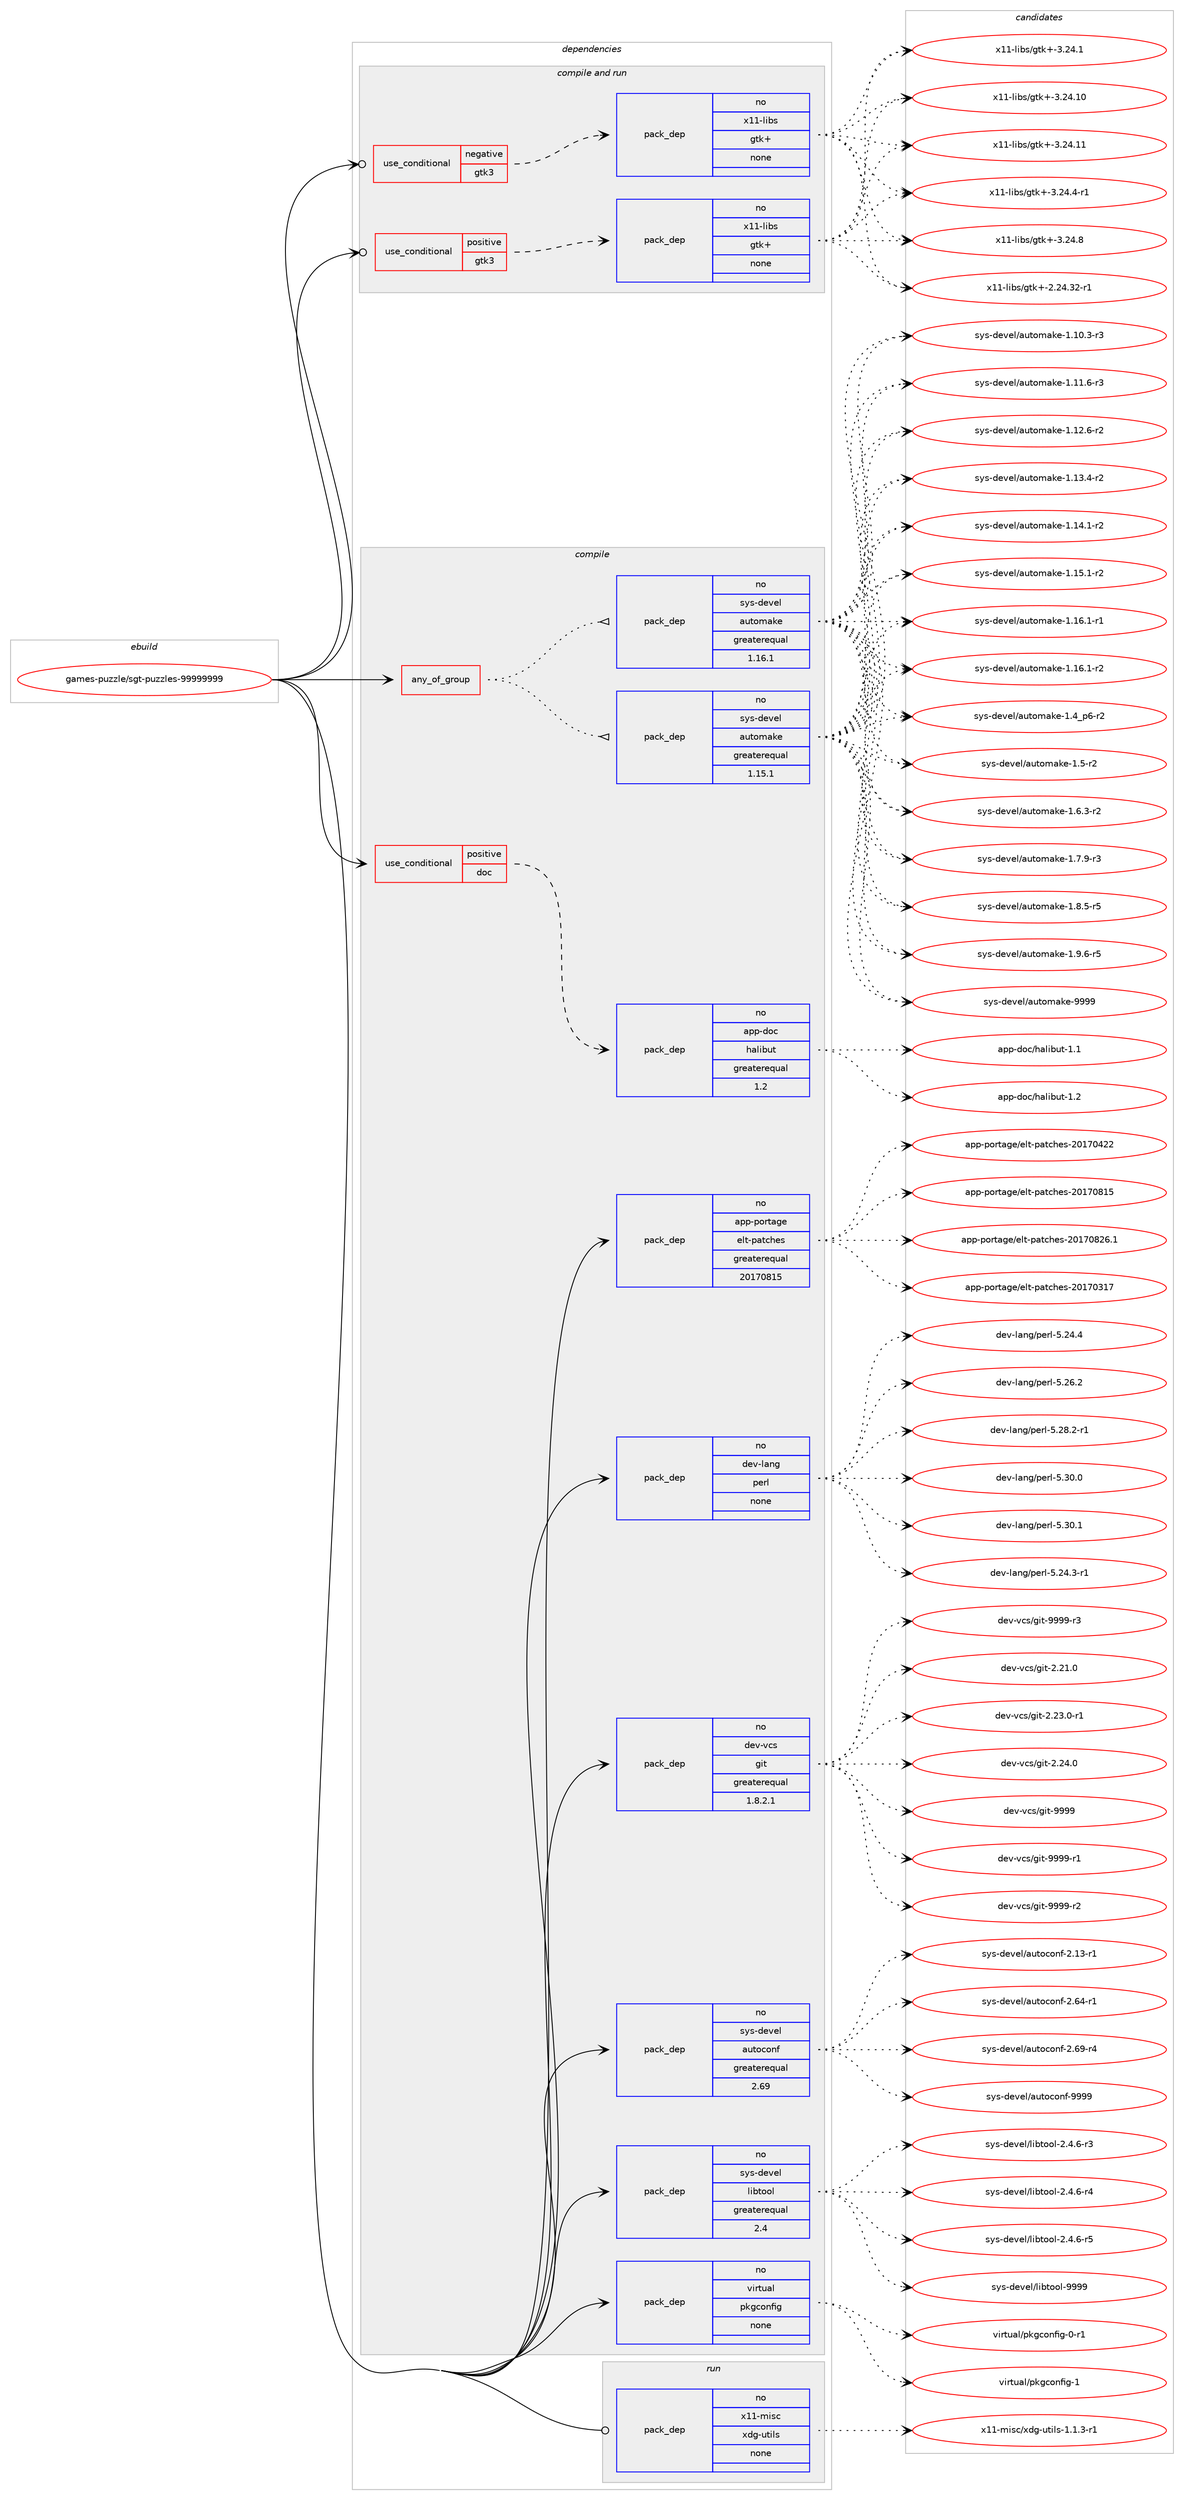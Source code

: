 digraph prolog {

# *************
# Graph options
# *************

newrank=true;
concentrate=true;
compound=true;
graph [rankdir=LR,fontname=Helvetica,fontsize=10,ranksep=1.5];#, ranksep=2.5, nodesep=0.2];
edge  [arrowhead=vee];
node  [fontname=Helvetica,fontsize=10];

# **********
# The ebuild
# **********

subgraph cluster_leftcol {
color=gray;
rank=same;
label=<<i>ebuild</i>>;
id [label="games-puzzle/sgt-puzzles-99999999", color=red, width=4, href="../games-puzzle/sgt-puzzles-99999999.svg"];
}

# ****************
# The dependencies
# ****************

subgraph cluster_midcol {
color=gray;
label=<<i>dependencies</i>>;
subgraph cluster_compile {
fillcolor="#eeeeee";
style=filled;
label=<<i>compile</i>>;
subgraph any12117 {
dependency741877 [label=<<TABLE BORDER="0" CELLBORDER="1" CELLSPACING="0" CELLPADDING="4"><TR><TD CELLPADDING="10">any_of_group</TD></TR></TABLE>>, shape=none, color=red];subgraph pack544358 {
dependency741878 [label=<<TABLE BORDER="0" CELLBORDER="1" CELLSPACING="0" CELLPADDING="4" WIDTH="220"><TR><TD ROWSPAN="6" CELLPADDING="30">pack_dep</TD></TR><TR><TD WIDTH="110">no</TD></TR><TR><TD>sys-devel</TD></TR><TR><TD>automake</TD></TR><TR><TD>greaterequal</TD></TR><TR><TD>1.16.1</TD></TR></TABLE>>, shape=none, color=blue];
}
dependency741877:e -> dependency741878:w [weight=20,style="dotted",arrowhead="oinv"];
subgraph pack544359 {
dependency741879 [label=<<TABLE BORDER="0" CELLBORDER="1" CELLSPACING="0" CELLPADDING="4" WIDTH="220"><TR><TD ROWSPAN="6" CELLPADDING="30">pack_dep</TD></TR><TR><TD WIDTH="110">no</TD></TR><TR><TD>sys-devel</TD></TR><TR><TD>automake</TD></TR><TR><TD>greaterequal</TD></TR><TR><TD>1.15.1</TD></TR></TABLE>>, shape=none, color=blue];
}
dependency741877:e -> dependency741879:w [weight=20,style="dotted",arrowhead="oinv"];
}
id:e -> dependency741877:w [weight=20,style="solid",arrowhead="vee"];
subgraph cond185023 {
dependency741880 [label=<<TABLE BORDER="0" CELLBORDER="1" CELLSPACING="0" CELLPADDING="4"><TR><TD ROWSPAN="3" CELLPADDING="10">use_conditional</TD></TR><TR><TD>positive</TD></TR><TR><TD>doc</TD></TR></TABLE>>, shape=none, color=red];
subgraph pack544360 {
dependency741881 [label=<<TABLE BORDER="0" CELLBORDER="1" CELLSPACING="0" CELLPADDING="4" WIDTH="220"><TR><TD ROWSPAN="6" CELLPADDING="30">pack_dep</TD></TR><TR><TD WIDTH="110">no</TD></TR><TR><TD>app-doc</TD></TR><TR><TD>halibut</TD></TR><TR><TD>greaterequal</TD></TR><TR><TD>1.2</TD></TR></TABLE>>, shape=none, color=blue];
}
dependency741880:e -> dependency741881:w [weight=20,style="dashed",arrowhead="vee"];
}
id:e -> dependency741880:w [weight=20,style="solid",arrowhead="vee"];
subgraph pack544361 {
dependency741882 [label=<<TABLE BORDER="0" CELLBORDER="1" CELLSPACING="0" CELLPADDING="4" WIDTH="220"><TR><TD ROWSPAN="6" CELLPADDING="30">pack_dep</TD></TR><TR><TD WIDTH="110">no</TD></TR><TR><TD>app-portage</TD></TR><TR><TD>elt-patches</TD></TR><TR><TD>greaterequal</TD></TR><TR><TD>20170815</TD></TR></TABLE>>, shape=none, color=blue];
}
id:e -> dependency741882:w [weight=20,style="solid",arrowhead="vee"];
subgraph pack544362 {
dependency741883 [label=<<TABLE BORDER="0" CELLBORDER="1" CELLSPACING="0" CELLPADDING="4" WIDTH="220"><TR><TD ROWSPAN="6" CELLPADDING="30">pack_dep</TD></TR><TR><TD WIDTH="110">no</TD></TR><TR><TD>dev-lang</TD></TR><TR><TD>perl</TD></TR><TR><TD>none</TD></TR><TR><TD></TD></TR></TABLE>>, shape=none, color=blue];
}
id:e -> dependency741883:w [weight=20,style="solid",arrowhead="vee"];
subgraph pack544363 {
dependency741884 [label=<<TABLE BORDER="0" CELLBORDER="1" CELLSPACING="0" CELLPADDING="4" WIDTH="220"><TR><TD ROWSPAN="6" CELLPADDING="30">pack_dep</TD></TR><TR><TD WIDTH="110">no</TD></TR><TR><TD>dev-vcs</TD></TR><TR><TD>git</TD></TR><TR><TD>greaterequal</TD></TR><TR><TD>1.8.2.1</TD></TR></TABLE>>, shape=none, color=blue];
}
id:e -> dependency741884:w [weight=20,style="solid",arrowhead="vee"];
subgraph pack544364 {
dependency741885 [label=<<TABLE BORDER="0" CELLBORDER="1" CELLSPACING="0" CELLPADDING="4" WIDTH="220"><TR><TD ROWSPAN="6" CELLPADDING="30">pack_dep</TD></TR><TR><TD WIDTH="110">no</TD></TR><TR><TD>sys-devel</TD></TR><TR><TD>autoconf</TD></TR><TR><TD>greaterequal</TD></TR><TR><TD>2.69</TD></TR></TABLE>>, shape=none, color=blue];
}
id:e -> dependency741885:w [weight=20,style="solid",arrowhead="vee"];
subgraph pack544365 {
dependency741886 [label=<<TABLE BORDER="0" CELLBORDER="1" CELLSPACING="0" CELLPADDING="4" WIDTH="220"><TR><TD ROWSPAN="6" CELLPADDING="30">pack_dep</TD></TR><TR><TD WIDTH="110">no</TD></TR><TR><TD>sys-devel</TD></TR><TR><TD>libtool</TD></TR><TR><TD>greaterequal</TD></TR><TR><TD>2.4</TD></TR></TABLE>>, shape=none, color=blue];
}
id:e -> dependency741886:w [weight=20,style="solid",arrowhead="vee"];
subgraph pack544366 {
dependency741887 [label=<<TABLE BORDER="0" CELLBORDER="1" CELLSPACING="0" CELLPADDING="4" WIDTH="220"><TR><TD ROWSPAN="6" CELLPADDING="30">pack_dep</TD></TR><TR><TD WIDTH="110">no</TD></TR><TR><TD>virtual</TD></TR><TR><TD>pkgconfig</TD></TR><TR><TD>none</TD></TR><TR><TD></TD></TR></TABLE>>, shape=none, color=blue];
}
id:e -> dependency741887:w [weight=20,style="solid",arrowhead="vee"];
}
subgraph cluster_compileandrun {
fillcolor="#eeeeee";
style=filled;
label=<<i>compile and run</i>>;
subgraph cond185024 {
dependency741888 [label=<<TABLE BORDER="0" CELLBORDER="1" CELLSPACING="0" CELLPADDING="4"><TR><TD ROWSPAN="3" CELLPADDING="10">use_conditional</TD></TR><TR><TD>negative</TD></TR><TR><TD>gtk3</TD></TR></TABLE>>, shape=none, color=red];
subgraph pack544367 {
dependency741889 [label=<<TABLE BORDER="0" CELLBORDER="1" CELLSPACING="0" CELLPADDING="4" WIDTH="220"><TR><TD ROWSPAN="6" CELLPADDING="30">pack_dep</TD></TR><TR><TD WIDTH="110">no</TD></TR><TR><TD>x11-libs</TD></TR><TR><TD>gtk+</TD></TR><TR><TD>none</TD></TR><TR><TD></TD></TR></TABLE>>, shape=none, color=blue];
}
dependency741888:e -> dependency741889:w [weight=20,style="dashed",arrowhead="vee"];
}
id:e -> dependency741888:w [weight=20,style="solid",arrowhead="odotvee"];
subgraph cond185025 {
dependency741890 [label=<<TABLE BORDER="0" CELLBORDER="1" CELLSPACING="0" CELLPADDING="4"><TR><TD ROWSPAN="3" CELLPADDING="10">use_conditional</TD></TR><TR><TD>positive</TD></TR><TR><TD>gtk3</TD></TR></TABLE>>, shape=none, color=red];
subgraph pack544368 {
dependency741891 [label=<<TABLE BORDER="0" CELLBORDER="1" CELLSPACING="0" CELLPADDING="4" WIDTH="220"><TR><TD ROWSPAN="6" CELLPADDING="30">pack_dep</TD></TR><TR><TD WIDTH="110">no</TD></TR><TR><TD>x11-libs</TD></TR><TR><TD>gtk+</TD></TR><TR><TD>none</TD></TR><TR><TD></TD></TR></TABLE>>, shape=none, color=blue];
}
dependency741890:e -> dependency741891:w [weight=20,style="dashed",arrowhead="vee"];
}
id:e -> dependency741890:w [weight=20,style="solid",arrowhead="odotvee"];
}
subgraph cluster_run {
fillcolor="#eeeeee";
style=filled;
label=<<i>run</i>>;
subgraph pack544369 {
dependency741892 [label=<<TABLE BORDER="0" CELLBORDER="1" CELLSPACING="0" CELLPADDING="4" WIDTH="220"><TR><TD ROWSPAN="6" CELLPADDING="30">pack_dep</TD></TR><TR><TD WIDTH="110">no</TD></TR><TR><TD>x11-misc</TD></TR><TR><TD>xdg-utils</TD></TR><TR><TD>none</TD></TR><TR><TD></TD></TR></TABLE>>, shape=none, color=blue];
}
id:e -> dependency741892:w [weight=20,style="solid",arrowhead="odot"];
}
}

# **************
# The candidates
# **************

subgraph cluster_choices {
rank=same;
color=gray;
label=<<i>candidates</i>>;

subgraph choice544358 {
color=black;
nodesep=1;
choice11512111545100101118101108479711711611110997107101454946494846514511451 [label="sys-devel/automake-1.10.3-r3", color=red, width=4,href="../sys-devel/automake-1.10.3-r3.svg"];
choice11512111545100101118101108479711711611110997107101454946494946544511451 [label="sys-devel/automake-1.11.6-r3", color=red, width=4,href="../sys-devel/automake-1.11.6-r3.svg"];
choice11512111545100101118101108479711711611110997107101454946495046544511450 [label="sys-devel/automake-1.12.6-r2", color=red, width=4,href="../sys-devel/automake-1.12.6-r2.svg"];
choice11512111545100101118101108479711711611110997107101454946495146524511450 [label="sys-devel/automake-1.13.4-r2", color=red, width=4,href="../sys-devel/automake-1.13.4-r2.svg"];
choice11512111545100101118101108479711711611110997107101454946495246494511450 [label="sys-devel/automake-1.14.1-r2", color=red, width=4,href="../sys-devel/automake-1.14.1-r2.svg"];
choice11512111545100101118101108479711711611110997107101454946495346494511450 [label="sys-devel/automake-1.15.1-r2", color=red, width=4,href="../sys-devel/automake-1.15.1-r2.svg"];
choice11512111545100101118101108479711711611110997107101454946495446494511449 [label="sys-devel/automake-1.16.1-r1", color=red, width=4,href="../sys-devel/automake-1.16.1-r1.svg"];
choice11512111545100101118101108479711711611110997107101454946495446494511450 [label="sys-devel/automake-1.16.1-r2", color=red, width=4,href="../sys-devel/automake-1.16.1-r2.svg"];
choice115121115451001011181011084797117116111109971071014549465295112544511450 [label="sys-devel/automake-1.4_p6-r2", color=red, width=4,href="../sys-devel/automake-1.4_p6-r2.svg"];
choice11512111545100101118101108479711711611110997107101454946534511450 [label="sys-devel/automake-1.5-r2", color=red, width=4,href="../sys-devel/automake-1.5-r2.svg"];
choice115121115451001011181011084797117116111109971071014549465446514511450 [label="sys-devel/automake-1.6.3-r2", color=red, width=4,href="../sys-devel/automake-1.6.3-r2.svg"];
choice115121115451001011181011084797117116111109971071014549465546574511451 [label="sys-devel/automake-1.7.9-r3", color=red, width=4,href="../sys-devel/automake-1.7.9-r3.svg"];
choice115121115451001011181011084797117116111109971071014549465646534511453 [label="sys-devel/automake-1.8.5-r5", color=red, width=4,href="../sys-devel/automake-1.8.5-r5.svg"];
choice115121115451001011181011084797117116111109971071014549465746544511453 [label="sys-devel/automake-1.9.6-r5", color=red, width=4,href="../sys-devel/automake-1.9.6-r5.svg"];
choice115121115451001011181011084797117116111109971071014557575757 [label="sys-devel/automake-9999", color=red, width=4,href="../sys-devel/automake-9999.svg"];
dependency741878:e -> choice11512111545100101118101108479711711611110997107101454946494846514511451:w [style=dotted,weight="100"];
dependency741878:e -> choice11512111545100101118101108479711711611110997107101454946494946544511451:w [style=dotted,weight="100"];
dependency741878:e -> choice11512111545100101118101108479711711611110997107101454946495046544511450:w [style=dotted,weight="100"];
dependency741878:e -> choice11512111545100101118101108479711711611110997107101454946495146524511450:w [style=dotted,weight="100"];
dependency741878:e -> choice11512111545100101118101108479711711611110997107101454946495246494511450:w [style=dotted,weight="100"];
dependency741878:e -> choice11512111545100101118101108479711711611110997107101454946495346494511450:w [style=dotted,weight="100"];
dependency741878:e -> choice11512111545100101118101108479711711611110997107101454946495446494511449:w [style=dotted,weight="100"];
dependency741878:e -> choice11512111545100101118101108479711711611110997107101454946495446494511450:w [style=dotted,weight="100"];
dependency741878:e -> choice115121115451001011181011084797117116111109971071014549465295112544511450:w [style=dotted,weight="100"];
dependency741878:e -> choice11512111545100101118101108479711711611110997107101454946534511450:w [style=dotted,weight="100"];
dependency741878:e -> choice115121115451001011181011084797117116111109971071014549465446514511450:w [style=dotted,weight="100"];
dependency741878:e -> choice115121115451001011181011084797117116111109971071014549465546574511451:w [style=dotted,weight="100"];
dependency741878:e -> choice115121115451001011181011084797117116111109971071014549465646534511453:w [style=dotted,weight="100"];
dependency741878:e -> choice115121115451001011181011084797117116111109971071014549465746544511453:w [style=dotted,weight="100"];
dependency741878:e -> choice115121115451001011181011084797117116111109971071014557575757:w [style=dotted,weight="100"];
}
subgraph choice544359 {
color=black;
nodesep=1;
choice11512111545100101118101108479711711611110997107101454946494846514511451 [label="sys-devel/automake-1.10.3-r3", color=red, width=4,href="../sys-devel/automake-1.10.3-r3.svg"];
choice11512111545100101118101108479711711611110997107101454946494946544511451 [label="sys-devel/automake-1.11.6-r3", color=red, width=4,href="../sys-devel/automake-1.11.6-r3.svg"];
choice11512111545100101118101108479711711611110997107101454946495046544511450 [label="sys-devel/automake-1.12.6-r2", color=red, width=4,href="../sys-devel/automake-1.12.6-r2.svg"];
choice11512111545100101118101108479711711611110997107101454946495146524511450 [label="sys-devel/automake-1.13.4-r2", color=red, width=4,href="../sys-devel/automake-1.13.4-r2.svg"];
choice11512111545100101118101108479711711611110997107101454946495246494511450 [label="sys-devel/automake-1.14.1-r2", color=red, width=4,href="../sys-devel/automake-1.14.1-r2.svg"];
choice11512111545100101118101108479711711611110997107101454946495346494511450 [label="sys-devel/automake-1.15.1-r2", color=red, width=4,href="../sys-devel/automake-1.15.1-r2.svg"];
choice11512111545100101118101108479711711611110997107101454946495446494511449 [label="sys-devel/automake-1.16.1-r1", color=red, width=4,href="../sys-devel/automake-1.16.1-r1.svg"];
choice11512111545100101118101108479711711611110997107101454946495446494511450 [label="sys-devel/automake-1.16.1-r2", color=red, width=4,href="../sys-devel/automake-1.16.1-r2.svg"];
choice115121115451001011181011084797117116111109971071014549465295112544511450 [label="sys-devel/automake-1.4_p6-r2", color=red, width=4,href="../sys-devel/automake-1.4_p6-r2.svg"];
choice11512111545100101118101108479711711611110997107101454946534511450 [label="sys-devel/automake-1.5-r2", color=red, width=4,href="../sys-devel/automake-1.5-r2.svg"];
choice115121115451001011181011084797117116111109971071014549465446514511450 [label="sys-devel/automake-1.6.3-r2", color=red, width=4,href="../sys-devel/automake-1.6.3-r2.svg"];
choice115121115451001011181011084797117116111109971071014549465546574511451 [label="sys-devel/automake-1.7.9-r3", color=red, width=4,href="../sys-devel/automake-1.7.9-r3.svg"];
choice115121115451001011181011084797117116111109971071014549465646534511453 [label="sys-devel/automake-1.8.5-r5", color=red, width=4,href="../sys-devel/automake-1.8.5-r5.svg"];
choice115121115451001011181011084797117116111109971071014549465746544511453 [label="sys-devel/automake-1.9.6-r5", color=red, width=4,href="../sys-devel/automake-1.9.6-r5.svg"];
choice115121115451001011181011084797117116111109971071014557575757 [label="sys-devel/automake-9999", color=red, width=4,href="../sys-devel/automake-9999.svg"];
dependency741879:e -> choice11512111545100101118101108479711711611110997107101454946494846514511451:w [style=dotted,weight="100"];
dependency741879:e -> choice11512111545100101118101108479711711611110997107101454946494946544511451:w [style=dotted,weight="100"];
dependency741879:e -> choice11512111545100101118101108479711711611110997107101454946495046544511450:w [style=dotted,weight="100"];
dependency741879:e -> choice11512111545100101118101108479711711611110997107101454946495146524511450:w [style=dotted,weight="100"];
dependency741879:e -> choice11512111545100101118101108479711711611110997107101454946495246494511450:w [style=dotted,weight="100"];
dependency741879:e -> choice11512111545100101118101108479711711611110997107101454946495346494511450:w [style=dotted,weight="100"];
dependency741879:e -> choice11512111545100101118101108479711711611110997107101454946495446494511449:w [style=dotted,weight="100"];
dependency741879:e -> choice11512111545100101118101108479711711611110997107101454946495446494511450:w [style=dotted,weight="100"];
dependency741879:e -> choice115121115451001011181011084797117116111109971071014549465295112544511450:w [style=dotted,weight="100"];
dependency741879:e -> choice11512111545100101118101108479711711611110997107101454946534511450:w [style=dotted,weight="100"];
dependency741879:e -> choice115121115451001011181011084797117116111109971071014549465446514511450:w [style=dotted,weight="100"];
dependency741879:e -> choice115121115451001011181011084797117116111109971071014549465546574511451:w [style=dotted,weight="100"];
dependency741879:e -> choice115121115451001011181011084797117116111109971071014549465646534511453:w [style=dotted,weight="100"];
dependency741879:e -> choice115121115451001011181011084797117116111109971071014549465746544511453:w [style=dotted,weight="100"];
dependency741879:e -> choice115121115451001011181011084797117116111109971071014557575757:w [style=dotted,weight="100"];
}
subgraph choice544360 {
color=black;
nodesep=1;
choice97112112451001119947104971081059811711645494649 [label="app-doc/halibut-1.1", color=red, width=4,href="../app-doc/halibut-1.1.svg"];
choice97112112451001119947104971081059811711645494650 [label="app-doc/halibut-1.2", color=red, width=4,href="../app-doc/halibut-1.2.svg"];
dependency741881:e -> choice97112112451001119947104971081059811711645494649:w [style=dotted,weight="100"];
dependency741881:e -> choice97112112451001119947104971081059811711645494650:w [style=dotted,weight="100"];
}
subgraph choice544361 {
color=black;
nodesep=1;
choice97112112451121111141169710310147101108116451129711699104101115455048495548514955 [label="app-portage/elt-patches-20170317", color=red, width=4,href="../app-portage/elt-patches-20170317.svg"];
choice97112112451121111141169710310147101108116451129711699104101115455048495548525050 [label="app-portage/elt-patches-20170422", color=red, width=4,href="../app-portage/elt-patches-20170422.svg"];
choice97112112451121111141169710310147101108116451129711699104101115455048495548564953 [label="app-portage/elt-patches-20170815", color=red, width=4,href="../app-portage/elt-patches-20170815.svg"];
choice971121124511211111411697103101471011081164511297116991041011154550484955485650544649 [label="app-portage/elt-patches-20170826.1", color=red, width=4,href="../app-portage/elt-patches-20170826.1.svg"];
dependency741882:e -> choice97112112451121111141169710310147101108116451129711699104101115455048495548514955:w [style=dotted,weight="100"];
dependency741882:e -> choice97112112451121111141169710310147101108116451129711699104101115455048495548525050:w [style=dotted,weight="100"];
dependency741882:e -> choice97112112451121111141169710310147101108116451129711699104101115455048495548564953:w [style=dotted,weight="100"];
dependency741882:e -> choice971121124511211111411697103101471011081164511297116991041011154550484955485650544649:w [style=dotted,weight="100"];
}
subgraph choice544362 {
color=black;
nodesep=1;
choice100101118451089711010347112101114108455346505246514511449 [label="dev-lang/perl-5.24.3-r1", color=red, width=4,href="../dev-lang/perl-5.24.3-r1.svg"];
choice10010111845108971101034711210111410845534650524652 [label="dev-lang/perl-5.24.4", color=red, width=4,href="../dev-lang/perl-5.24.4.svg"];
choice10010111845108971101034711210111410845534650544650 [label="dev-lang/perl-5.26.2", color=red, width=4,href="../dev-lang/perl-5.26.2.svg"];
choice100101118451089711010347112101114108455346505646504511449 [label="dev-lang/perl-5.28.2-r1", color=red, width=4,href="../dev-lang/perl-5.28.2-r1.svg"];
choice10010111845108971101034711210111410845534651484648 [label="dev-lang/perl-5.30.0", color=red, width=4,href="../dev-lang/perl-5.30.0.svg"];
choice10010111845108971101034711210111410845534651484649 [label="dev-lang/perl-5.30.1", color=red, width=4,href="../dev-lang/perl-5.30.1.svg"];
dependency741883:e -> choice100101118451089711010347112101114108455346505246514511449:w [style=dotted,weight="100"];
dependency741883:e -> choice10010111845108971101034711210111410845534650524652:w [style=dotted,weight="100"];
dependency741883:e -> choice10010111845108971101034711210111410845534650544650:w [style=dotted,weight="100"];
dependency741883:e -> choice100101118451089711010347112101114108455346505646504511449:w [style=dotted,weight="100"];
dependency741883:e -> choice10010111845108971101034711210111410845534651484648:w [style=dotted,weight="100"];
dependency741883:e -> choice10010111845108971101034711210111410845534651484649:w [style=dotted,weight="100"];
}
subgraph choice544363 {
color=black;
nodesep=1;
choice10010111845118991154710310511645504650494648 [label="dev-vcs/git-2.21.0", color=red, width=4,href="../dev-vcs/git-2.21.0.svg"];
choice100101118451189911547103105116455046505146484511449 [label="dev-vcs/git-2.23.0-r1", color=red, width=4,href="../dev-vcs/git-2.23.0-r1.svg"];
choice10010111845118991154710310511645504650524648 [label="dev-vcs/git-2.24.0", color=red, width=4,href="../dev-vcs/git-2.24.0.svg"];
choice1001011184511899115471031051164557575757 [label="dev-vcs/git-9999", color=red, width=4,href="../dev-vcs/git-9999.svg"];
choice10010111845118991154710310511645575757574511449 [label="dev-vcs/git-9999-r1", color=red, width=4,href="../dev-vcs/git-9999-r1.svg"];
choice10010111845118991154710310511645575757574511450 [label="dev-vcs/git-9999-r2", color=red, width=4,href="../dev-vcs/git-9999-r2.svg"];
choice10010111845118991154710310511645575757574511451 [label="dev-vcs/git-9999-r3", color=red, width=4,href="../dev-vcs/git-9999-r3.svg"];
dependency741884:e -> choice10010111845118991154710310511645504650494648:w [style=dotted,weight="100"];
dependency741884:e -> choice100101118451189911547103105116455046505146484511449:w [style=dotted,weight="100"];
dependency741884:e -> choice10010111845118991154710310511645504650524648:w [style=dotted,weight="100"];
dependency741884:e -> choice1001011184511899115471031051164557575757:w [style=dotted,weight="100"];
dependency741884:e -> choice10010111845118991154710310511645575757574511449:w [style=dotted,weight="100"];
dependency741884:e -> choice10010111845118991154710310511645575757574511450:w [style=dotted,weight="100"];
dependency741884:e -> choice10010111845118991154710310511645575757574511451:w [style=dotted,weight="100"];
}
subgraph choice544364 {
color=black;
nodesep=1;
choice1151211154510010111810110847971171161119911111010245504649514511449 [label="sys-devel/autoconf-2.13-r1", color=red, width=4,href="../sys-devel/autoconf-2.13-r1.svg"];
choice1151211154510010111810110847971171161119911111010245504654524511449 [label="sys-devel/autoconf-2.64-r1", color=red, width=4,href="../sys-devel/autoconf-2.64-r1.svg"];
choice1151211154510010111810110847971171161119911111010245504654574511452 [label="sys-devel/autoconf-2.69-r4", color=red, width=4,href="../sys-devel/autoconf-2.69-r4.svg"];
choice115121115451001011181011084797117116111991111101024557575757 [label="sys-devel/autoconf-9999", color=red, width=4,href="../sys-devel/autoconf-9999.svg"];
dependency741885:e -> choice1151211154510010111810110847971171161119911111010245504649514511449:w [style=dotted,weight="100"];
dependency741885:e -> choice1151211154510010111810110847971171161119911111010245504654524511449:w [style=dotted,weight="100"];
dependency741885:e -> choice1151211154510010111810110847971171161119911111010245504654574511452:w [style=dotted,weight="100"];
dependency741885:e -> choice115121115451001011181011084797117116111991111101024557575757:w [style=dotted,weight="100"];
}
subgraph choice544365 {
color=black;
nodesep=1;
choice1151211154510010111810110847108105981161111111084550465246544511451 [label="sys-devel/libtool-2.4.6-r3", color=red, width=4,href="../sys-devel/libtool-2.4.6-r3.svg"];
choice1151211154510010111810110847108105981161111111084550465246544511452 [label="sys-devel/libtool-2.4.6-r4", color=red, width=4,href="../sys-devel/libtool-2.4.6-r4.svg"];
choice1151211154510010111810110847108105981161111111084550465246544511453 [label="sys-devel/libtool-2.4.6-r5", color=red, width=4,href="../sys-devel/libtool-2.4.6-r5.svg"];
choice1151211154510010111810110847108105981161111111084557575757 [label="sys-devel/libtool-9999", color=red, width=4,href="../sys-devel/libtool-9999.svg"];
dependency741886:e -> choice1151211154510010111810110847108105981161111111084550465246544511451:w [style=dotted,weight="100"];
dependency741886:e -> choice1151211154510010111810110847108105981161111111084550465246544511452:w [style=dotted,weight="100"];
dependency741886:e -> choice1151211154510010111810110847108105981161111111084550465246544511453:w [style=dotted,weight="100"];
dependency741886:e -> choice1151211154510010111810110847108105981161111111084557575757:w [style=dotted,weight="100"];
}
subgraph choice544366 {
color=black;
nodesep=1;
choice11810511411611797108471121071039911111010210510345484511449 [label="virtual/pkgconfig-0-r1", color=red, width=4,href="../virtual/pkgconfig-0-r1.svg"];
choice1181051141161179710847112107103991111101021051034549 [label="virtual/pkgconfig-1", color=red, width=4,href="../virtual/pkgconfig-1.svg"];
dependency741887:e -> choice11810511411611797108471121071039911111010210510345484511449:w [style=dotted,weight="100"];
dependency741887:e -> choice1181051141161179710847112107103991111101021051034549:w [style=dotted,weight="100"];
}
subgraph choice544367 {
color=black;
nodesep=1;
choice12049494510810598115471031161074345504650524651504511449 [label="x11-libs/gtk+-2.24.32-r1", color=red, width=4,href="../x11-libs/gtk+-2.24.32-r1.svg"];
choice12049494510810598115471031161074345514650524649 [label="x11-libs/gtk+-3.24.1", color=red, width=4,href="../x11-libs/gtk+-3.24.1.svg"];
choice1204949451081059811547103116107434551465052464948 [label="x11-libs/gtk+-3.24.10", color=red, width=4,href="../x11-libs/gtk+-3.24.10.svg"];
choice1204949451081059811547103116107434551465052464949 [label="x11-libs/gtk+-3.24.11", color=red, width=4,href="../x11-libs/gtk+-3.24.11.svg"];
choice120494945108105981154710311610743455146505246524511449 [label="x11-libs/gtk+-3.24.4-r1", color=red, width=4,href="../x11-libs/gtk+-3.24.4-r1.svg"];
choice12049494510810598115471031161074345514650524656 [label="x11-libs/gtk+-3.24.8", color=red, width=4,href="../x11-libs/gtk+-3.24.8.svg"];
dependency741889:e -> choice12049494510810598115471031161074345504650524651504511449:w [style=dotted,weight="100"];
dependency741889:e -> choice12049494510810598115471031161074345514650524649:w [style=dotted,weight="100"];
dependency741889:e -> choice1204949451081059811547103116107434551465052464948:w [style=dotted,weight="100"];
dependency741889:e -> choice1204949451081059811547103116107434551465052464949:w [style=dotted,weight="100"];
dependency741889:e -> choice120494945108105981154710311610743455146505246524511449:w [style=dotted,weight="100"];
dependency741889:e -> choice12049494510810598115471031161074345514650524656:w [style=dotted,weight="100"];
}
subgraph choice544368 {
color=black;
nodesep=1;
choice12049494510810598115471031161074345504650524651504511449 [label="x11-libs/gtk+-2.24.32-r1", color=red, width=4,href="../x11-libs/gtk+-2.24.32-r1.svg"];
choice12049494510810598115471031161074345514650524649 [label="x11-libs/gtk+-3.24.1", color=red, width=4,href="../x11-libs/gtk+-3.24.1.svg"];
choice1204949451081059811547103116107434551465052464948 [label="x11-libs/gtk+-3.24.10", color=red, width=4,href="../x11-libs/gtk+-3.24.10.svg"];
choice1204949451081059811547103116107434551465052464949 [label="x11-libs/gtk+-3.24.11", color=red, width=4,href="../x11-libs/gtk+-3.24.11.svg"];
choice120494945108105981154710311610743455146505246524511449 [label="x11-libs/gtk+-3.24.4-r1", color=red, width=4,href="../x11-libs/gtk+-3.24.4-r1.svg"];
choice12049494510810598115471031161074345514650524656 [label="x11-libs/gtk+-3.24.8", color=red, width=4,href="../x11-libs/gtk+-3.24.8.svg"];
dependency741891:e -> choice12049494510810598115471031161074345504650524651504511449:w [style=dotted,weight="100"];
dependency741891:e -> choice12049494510810598115471031161074345514650524649:w [style=dotted,weight="100"];
dependency741891:e -> choice1204949451081059811547103116107434551465052464948:w [style=dotted,weight="100"];
dependency741891:e -> choice1204949451081059811547103116107434551465052464949:w [style=dotted,weight="100"];
dependency741891:e -> choice120494945108105981154710311610743455146505246524511449:w [style=dotted,weight="100"];
dependency741891:e -> choice12049494510810598115471031161074345514650524656:w [style=dotted,weight="100"];
}
subgraph choice544369 {
color=black;
nodesep=1;
choice1204949451091051159947120100103451171161051081154549464946514511449 [label="x11-misc/xdg-utils-1.1.3-r1", color=red, width=4,href="../x11-misc/xdg-utils-1.1.3-r1.svg"];
dependency741892:e -> choice1204949451091051159947120100103451171161051081154549464946514511449:w [style=dotted,weight="100"];
}
}

}
